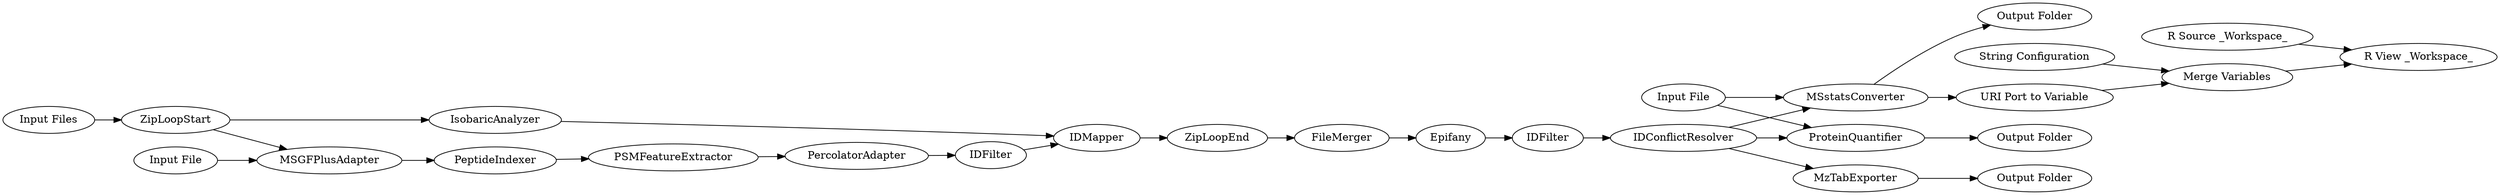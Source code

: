 digraph {
	7 -> 8
	231 -> 222
	5 -> 235
	222 -> 225
	235 -> 226
	240 -> 246
	248 -> 252
	241 -> 240
	246 -> 254
	239 -> 250
	250 -> 253
	231 -> 240
	6 -> 7
	251 -> 226
	3 -> 6
	5 -> 3
	241 -> 222
	254 -> 252
	8 -> 251
	227 -> 228
	231 -> 227
	10 -> 239
	240 -> 242
	226 -> 10
	255 -> 254
	253 -> 231
	2 -> 5
	1 -> 3
	231 [label=IDConflictResolver]
	242 [label="Output Folder"]
	246 [label="URI Port to Variable"]
	227 [label=MzTabExporter]
	7 [label=PSMFeatureExtractor]
	222 [label=ProteinQuantifier]
	8 [label=PercolatorAdapter]
	252 [label="R View _Workspace_"]
	239 [label=FileMerger]
	3 [label=MSGFPlusAdapter]
	254 [label="Merge Variables"]
	225 [label="Output Folder"]
	228 [label="Output Folder"]
	253 [label=IDFilter]
	6 [label=PeptideIndexer]
	240 [label=MSstatsConverter]
	10 [label=ZipLoopEnd]
	251 [label=IDFilter]
	1 [label="Input File"]
	250 [label=Epifany]
	5 [label=ZipLoopStart]
	248 [label="R Source _Workspace_"]
	235 [label=IsobaricAnalyzer]
	255 [label="String Configuration"]
	241 [label="Input File"]
	226 [label=IDMapper]
	2 [label="Input Files"]
	rankdir=LR
}
